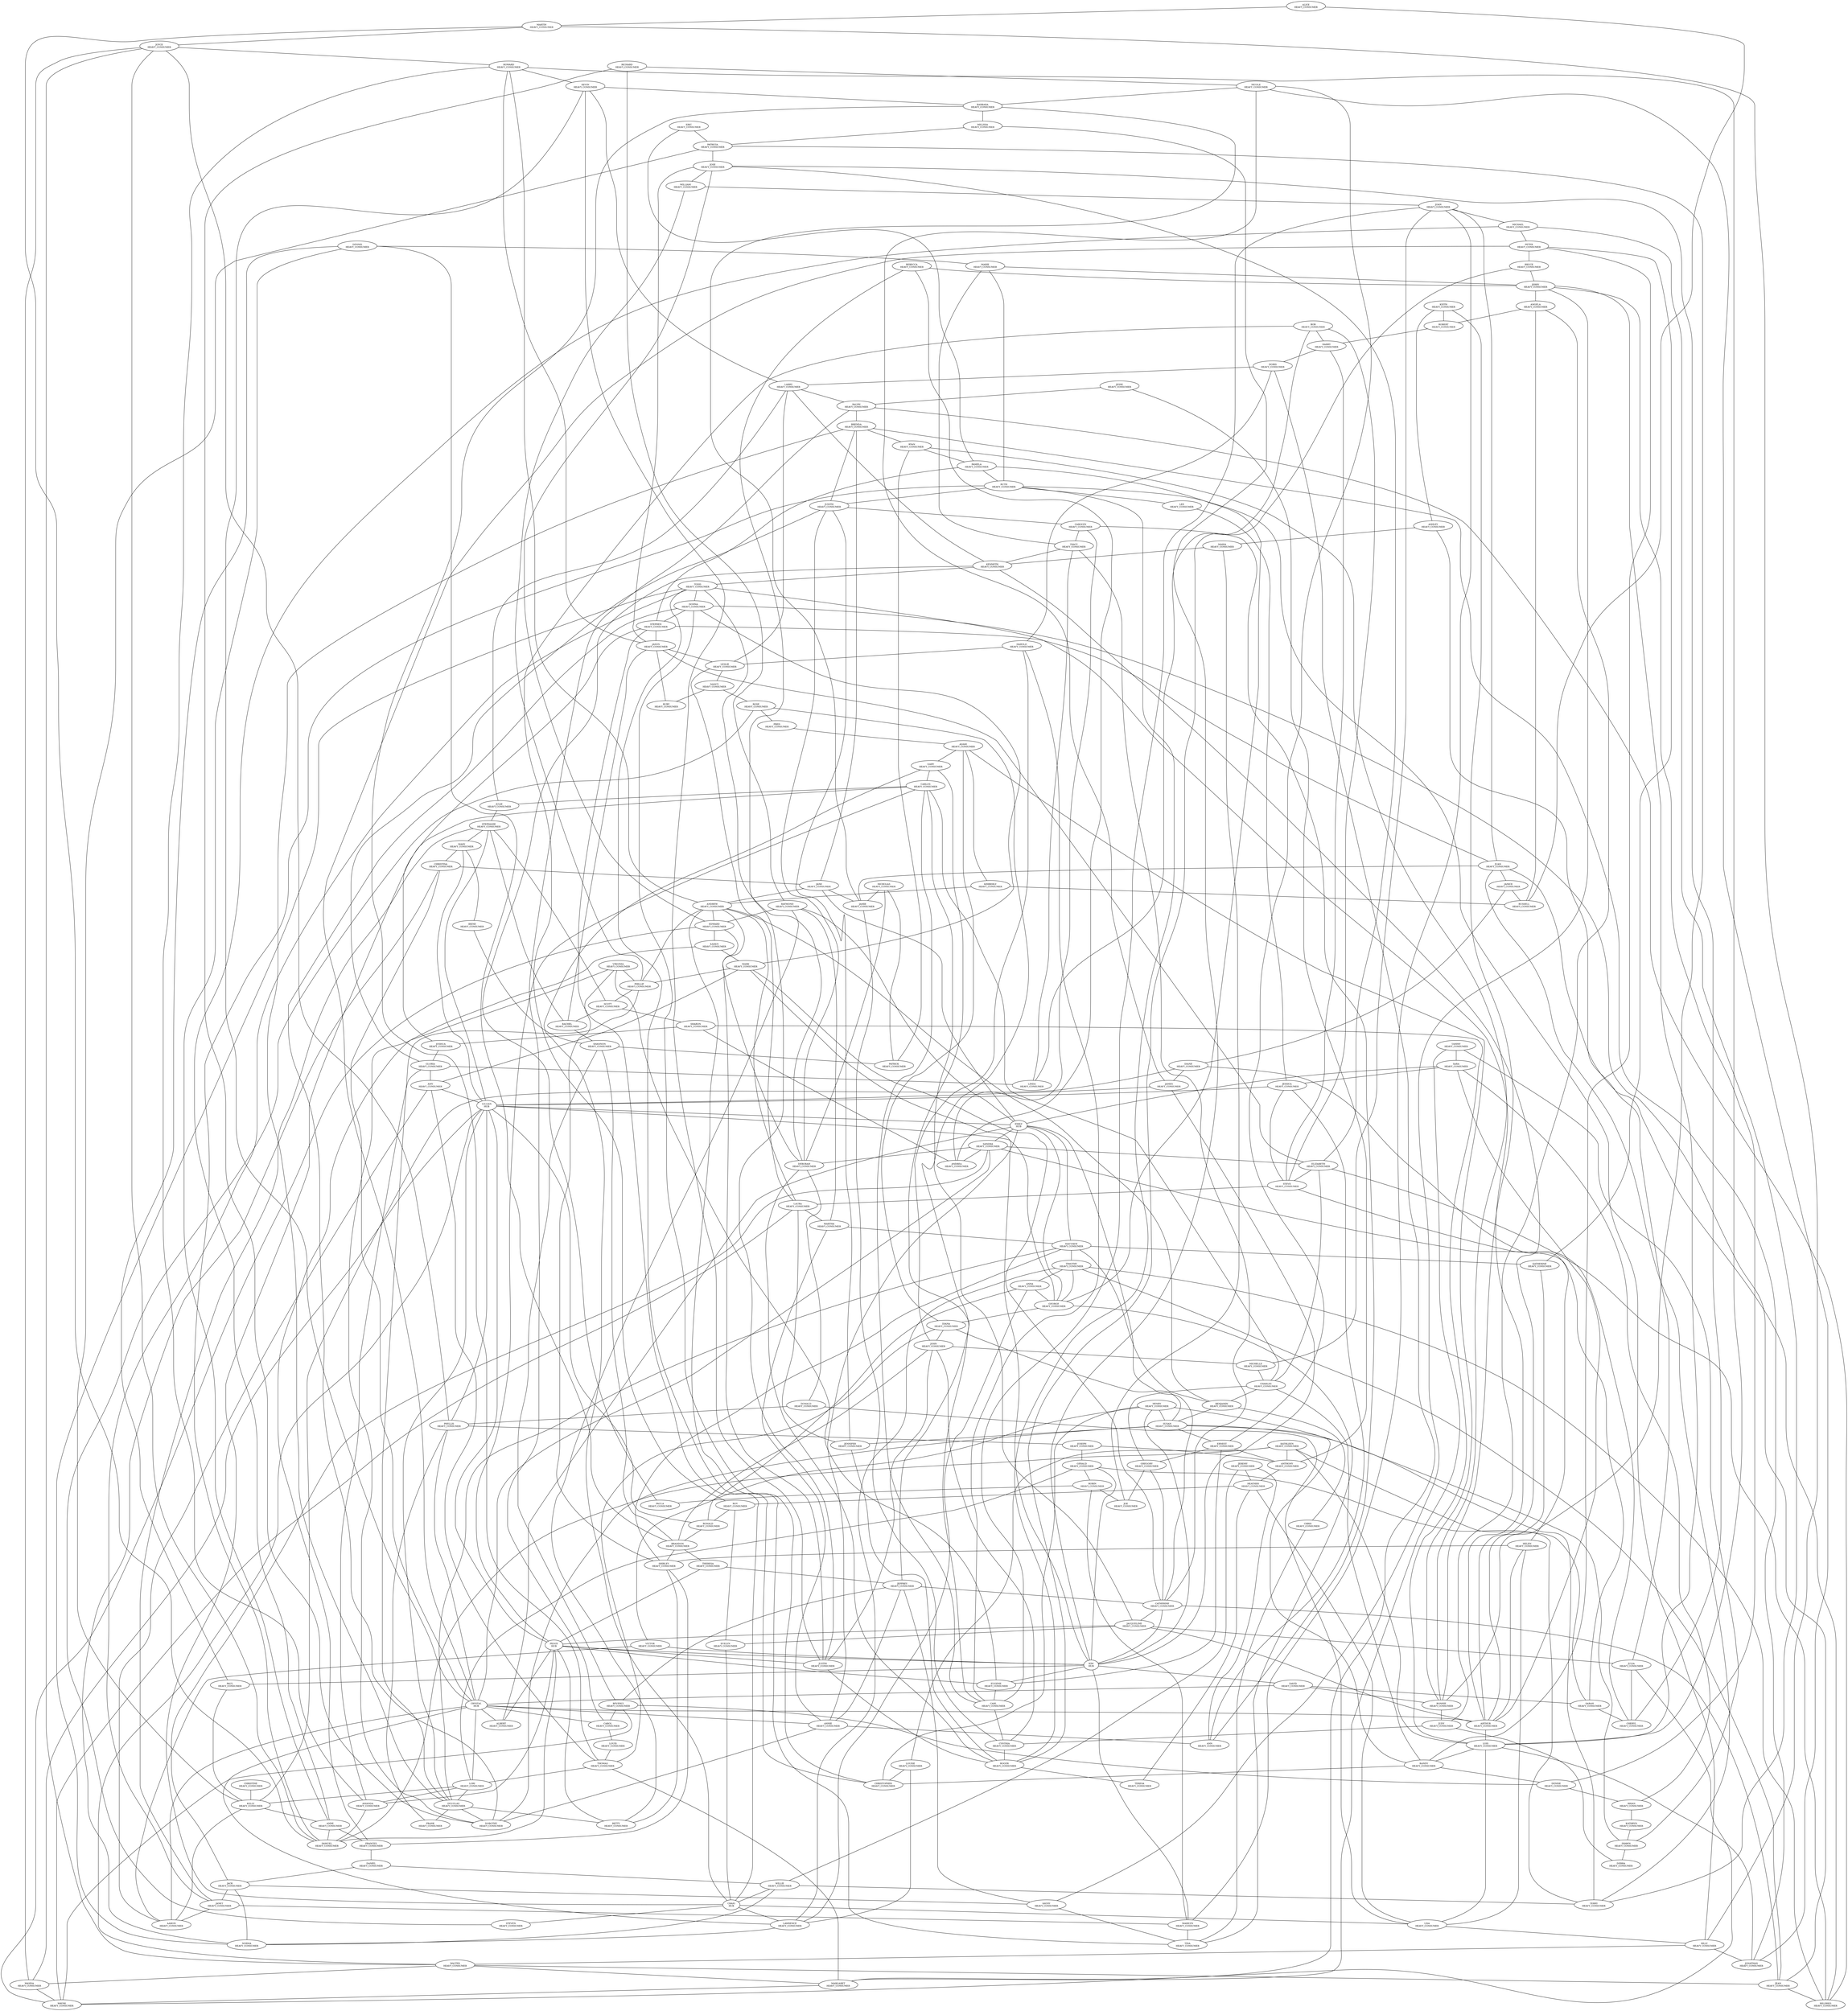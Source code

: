// Template
graph {
	overlap=false splines=true
	"0xCD571B51AC" [label="ALICE
HEAVY_CONSUMER" fontsize=8]
	"0xC3EE67ABBE" [label="BOB
HEAVY_CONSUMER" fontsize=8]
	"0x024EEA5C74" [label="CAROL
HEAVY_CONSUMER" fontsize=8]
	"0xA3FC64EC1D" [label="JAMES
HEAVY_CONSUMER" fontsize=8]
	"0xA045C424FE" [label="JOHN
HEAVY_CONSUMER" fontsize=8]
	"0x510E693C32" [label="ROBERT
HEAVY_CONSUMER" fontsize=8]
	"0x5E25768A1C" [label="MICHAEL
HEAVY_CONSUMER" fontsize=8]
	"0x1B9D5602A5" [label="MARY
HEAVY_CONSUMER" fontsize=8]
	"0x08F206BC4A" [label="WILLIAM
HEAVY_CONSUMER" fontsize=8]
	"0x0254175A7F" [label="DAVID
HEAVY_CONSUMER" fontsize=8]
	"0x39AC0750C3" [label="RICHARD
HEAVY_CONSUMER" fontsize=8]
	"0x6833957124" [label="CHARLES
HEAVY_CONSUMER" fontsize=8]
	"0xD21F63A6C5" [label="JOSEPH
HEAVY_CONSUMER" fontsize=8]
	"0x9F5B48077F" [label="THOMAS
HEAVY_CONSUMER" fontsize=8]
	"0x7EBF1C0E81" [label="PATRICIA
HEAVY_CONSUMER" fontsize=8]
	"0xC5EBCB4113" [label="CHRISTOPHER
HEAVY_CONSUMER" fontsize=8]
	"0x8EE7E7C21D" [label="LINDA
HEAVY_CONSUMER" fontsize=8]
	"0x31420C2DC7" [label="BARBARA
HEAVY_CONSUMER" fontsize=8]
	"0x6E89A21ADF" [label="DANIEL
HEAVY_CONSUMER" fontsize=8]
	"0xE09E7166A0" [label="PAUL
HEAVY_CONSUMER" fontsize=8]
	"0x2175051C6D" [label="MARK
HEAVY_CONSUMER" fontsize=8]
	"0x92C0C9B473" [label="ELIZABETH
HEAVY_CONSUMER" fontsize=8]
	"0x5990F73AB8" [label="DONALD
HEAVY_CONSUMER" fontsize=8]
	"0x8C87E20690" [label="JENNIFER
HEAVY_CONSUMER" fontsize=8]
	"0xD82F445083" [label="GEORGE
HEAVY_CONSUMER" fontsize=8]
	"0x248C746C40" [label="MARIA
HEAVY_CONSUMER" fontsize=8]
	"0x197BF0FD5D" [label="KENNETH
HEAVY_CONSUMER" fontsize=8]
	"0x8C22C6CD2F" [label="SUSAN
HEAVY_CONSUMER" fontsize=8]
	"0x1D44853B99" [label="STEVEN
HEAVY_CONSUMER" fontsize=8]
	"0x545B801B48" [label="EDWARD
HEAVY_CONSUMER" fontsize=8]
	"0x86D9A9642B" [label="MARGARET
HEAVY_CONSUMER" fontsize=8]
	"0x63FBADC327" [label="BRIAN
HEAVY_CONSUMER" fontsize=8]
	"0xB3BB62F4DB" [label="RONALD
HEAVY_CONSUMER" fontsize=8]
	"0x07D8966DEF" [label="DOROTHY
HEAVY_CONSUMER" fontsize=8]
	"0xAF4A004EF3" [label="ANTHONY
HEAVY_CONSUMER" fontsize=8]
	"0x09CE503FF5" [label="LISA
HEAVY_CONSUMER" fontsize=8]
	"0xF92281E938" [label="KEVIN
HEAVY_CONSUMER" fontsize=8]
	"0x2A334E645C" [label="NANCY
HEAVY_CONSUMER" fontsize=8]
	"0x8F237C092A" [label="KAREN
HEAVY_CONSUMER" fontsize=8]
	"0xB5E655DAA4" [label="BETTY
HEAVY_CONSUMER" fontsize=8]
	"0x798B26D6C9" [label="HELEN
HEAVY_CONSUMER" fontsize=8]
	"0xBE70750D46" [label="JASON
HEAVY_CONSUMER" fontsize=8]
	"0x43BBE45EFA" [label="MATTHEW
HEAVY_CONSUMER" fontsize=8]
	"0xF7D6F317CC" [label="GARY
HEAVY_CONSUMER" fontsize=8]
	"0x8BC68B566C" [label="TIMOTHY
HEAVY_CONSUMER" fontsize=8]
	"0xCE38539B61" [label="SANDRA
HEAVY_CONSUMER" fontsize=8]
	"0x8A7D709243" [label="JOSE
HEAVY_CONSUMER" fontsize=8]
	"0xF6D597D823" [label="LARRY
HEAVY_CONSUMER" fontsize=8]
	"0xE8E4D99D82" [label="JEFFREY
HEAVY_CONSUMER" fontsize=8]
	"0x24C9247A71" [label="FRANK
HEAVY_CONSUMER" fontsize=8]
	"0x5A58B15F9D" [label="DONNA
HEAVY_CONSUMER" fontsize=8]
	"0xA866A8CE77" [label="RUTH
HEAVY_CONSUMER" fontsize=8]
	"0x08CD397AF1" [label="SCOTT
HEAVY_CONSUMER" fontsize=8]
	"0x3F3440A5D8" [label="ERIC
HEAVY_CONSUMER" fontsize=8]
	"0x1887B488C5" [label="STEPHEN
HEAVY_CONSUMER" fontsize=8]
	"0xB9BA5045B6" [label="ANDREW
HEAVY_CONSUMER" fontsize=8]
	"0xE1063277A2" [label="SHARON
HEAVY_CONSUMER" fontsize=8]
	"0x56C80038F1" [label="MICHELLE
HEAVY_CONSUMER" fontsize=8]
	"0x242F34CFC2" [label="LAURA
HEAVY_CONSUMER" fontsize=8]
	"0x1425BC88E6" [label="SARAH
HEAVY_CONSUMER" fontsize=8]
	"0xC55C8C2AE9" [label="KIMBERLY
HEAVY_CONSUMER" fontsize=8]
	"0x47B66A4FDD" [label="DEBORAH
HEAVY_CONSUMER" fontsize=8]
	"0x2F2A69FD2E" [label="JESSICA
HEAVY_CONSUMER" fontsize=8]
	"0x24F3BF49B1" [label="RAYMOND
HEAVY_CONSUMER" fontsize=8]
	"0xEF83F33869" [label="SHIRLEY
HEAVY_CONSUMER" fontsize=8]
	"0x491341B8D6" [label="CYNTHIA
HEAVY_CONSUMER" fontsize=8]
	"0xD7C1EB59AC" [label="ANGELA
HEAVY_CONSUMER" fontsize=8]
	"0x2E23EB7388" [label="MELISSA
HEAVY_CONSUMER" fontsize=8]
	"0x3EDF93BA7C" [label="BRENDA
HEAVY_CONSUMER" fontsize=8]
	"0x7BE3AC4FBD" [label="AMY
HEAVY_CONSUMER" fontsize=8]
	"0x34F4F6BB23" [label="JERRY
HEAVY_CONSUMER" fontsize=8]
	"0xC3B11FD970" [label="GREGORY
HEAVY_CONSUMER" fontsize=8]
	"0xD057E3055C" [label="ANNA
HEAVY_CONSUMER" fontsize=8]
	"0x1DA19CA7E7" [label="JOSHUA
HEAVY_CONSUMER" fontsize=8]
	"0x0CDB6762E4" [label="VIRGINIA
HEAVY_CONSUMER" fontsize=8]
	"0xE3FED2EAB8" [label="REBECCA
HEAVY_CONSUMER" fontsize=8]
	"0xB5615E12CD" [label="KATHLEEN
HEAVY_CONSUMER" fontsize=8]
	"0x293FFBC5C5" [label="DENNIS
HEAVY_CONSUMER" fontsize=8]
	"0x70FD4FA9D2" [label="PAMELA
HEAVY_CONSUMER" fontsize=8]
	"0xC461FB0614" [label="MARTHA
HEAVY_CONSUMER" fontsize=8]
	"0xBD71179325" [label="DEBRA
HEAVY_CONSUMER" fontsize=8]
	"0x1DA201F3D2" [label="AMANDA
HEAVY_CONSUMER" fontsize=8]
	"0x641ABBC87D" [label="WALTER
HEAVY_CONSUMER" fontsize=8]
	"0xF8DFFB6E88" [label="STEPHANIE
HEAVY_CONSUMER" fontsize=8]
	"0x752ECB5582" [label="WILLIE
HEAVY_CONSUMER" fontsize=8]
	"0xFE2B8431E9" [label="PATRICK
HEAVY_CONSUMER" fontsize=8]
	"0xEC1B37E26E" [label="TERRY
HEAVY_CONSUMER" fontsize=8]
	"0x594FB5446F" [label="CAROLYN
HEAVY_CONSUMER" fontsize=8]
	"0x267827CA76" [label="PETER
HEAVY_CONSUMER" fontsize=8]
	"0xAACD90311B" [label="CHRISTINE
HEAVY_CONSUMER" fontsize=8]
	"0xCBC729F1A4" [label="MARIE
HEAVY_CONSUMER" fontsize=8]
	"0x1CADCD7389" [label="JANET
HEAVY_CONSUMER" fontsize=8]
	"0x5635BDA1A4" [label="FRANCES
HEAVY_CONSUMER" fontsize=8]
	"0x49AFA74E7E" [label="CATHERINE
HEAVY_CONSUMER" fontsize=8]
	"0x0CB0F34D66" [label="HAROLD
HEAVY_CONSUMER" fontsize=8]
	"0x54B12FD99C" [label="HENRY
HEAVY_CONSUMER" fontsize=8]
	"0xB04A861E4B" [label="DOUGLAS
HEAVY_CONSUMER" fontsize=8]
	"0xFC6473A50E" [label="JOYCE
HEAVY_CONSUMER" fontsize=8]
	"0xCCE650DBEC" [label="ANN
HEAVY_CONSUMER" fontsize=8]
	"0x198D7FF8FD" [label="DIANE
HEAVY_CONSUMER" fontsize=8]
	"0xDAF37B1CA6" [label="JEAN
HEAVY_CONSUMER" fontsize=8]
	"0x9C174C7763" [label="JULIE
HEAVY_CONSUMER" fontsize=8]
	"0x2FEAAAA317" [label="CARL
HEAVY_CONSUMER" fontsize=8]
	"0xA87E938076" [label="KELLY
HEAVY_CONSUMER" fontsize=8]
	"0x58441C66D9" [label="HEATHER
HEAVY_CONSUMER" fontsize=8]
	"0xDAB392E77E" [label="ARTHUR
HEAVY_CONSUMER" fontsize=8]
	"0x7802E0CE80" [label="TERESA
HEAVY_CONSUMER" fontsize=8]
	"0x98B0E5E9C3" [label="GLORIA
HEAVY_CONSUMER" fontsize=8]
	"0x8C5970ED3B" [label="DORIS
HEAVY_CONSUMER" fontsize=8]
	"0x4846988F97" [label="RYAN
HEAVY_CONSUMER" fontsize=8]
	"0x87B1BE447B" [label="JOE
HEAVY_CONSUMER" fontsize=8]
	"0xDF597761A9" [label="ROGER
HEAVY_CONSUMER" fontsize=8]
	"0xBD87569209" [label="EVELYN
HEAVY_CONSUMER" fontsize=8]
	"0x2D4386877E" [label="JUAN
HEAVY_CONSUMER" fontsize=8]
	"0x60F5E427DF" [label="ASHLEY
HEAVY_CONSUMER" fontsize=8]
	"0x16AC395841" [label="JACK
HEAVY_CONSUMER" fontsize=8]
	"0x2D548D9246" [label="CHERYL
HEAVY_CONSUMER" fontsize=8]
	"0xE20C12D398" [label="ALBERT
HEAVY_CONSUMER" fontsize=8]
	"0x073948BFB4" [label="JOAN
HEAVY_CONSUMER" fontsize=8]
	"0x1312D7AD02" [label="MILDRED
HEAVY_CONSUMER" fontsize=8]
	"0xF5601E880C" [label="KATHERINE
HEAVY_CONSUMER" fontsize=8]
	"0x6BBC88F1F2" [label="JUSTIN
HEAVY_CONSUMER" fontsize=8]
	"0x509A04EE28" [label="JONATHAN
HEAVY_CONSUMER" fontsize=8]
	"0x1984F174D7" [label="GERALD
HEAVY_CONSUMER" fontsize=8]
	"0x78969BE5DD" [label="KEITH
HEAVY_CONSUMER" fontsize=8]
	"0x64E13EB732" [label="SAMUEL
HEAVY_CONSUMER" fontsize=8]
	"0x0D9BE1D3AE" [label="JUDITH
HEAVY_CONSUMER" fontsize=8]
	"0x3456610310" [label="ROSE
HEAVY_CONSUMER" fontsize=8]
	"0x59C991DCCD" [label="JANICE
HEAVY_CONSUMER" fontsize=8]
	"0xDEC01B54B3" [label="LAWRENCE
HEAVY_CONSUMER" fontsize=8]
	"0x170C288BE3" [label="RALPH
HEAVY_CONSUMER" fontsize=8]
	"0x6041B5D45B" [label="NICOLE
HEAVY_CONSUMER" fontsize=8]
	"0x18B9B88945" [label="JUDY
HEAVY_CONSUMER" fontsize=8]
	"0xD93608BE6F" [label="NICHOLAS
HEAVY_CONSUMER" fontsize=8]
	"0x6D0B0CB579" [label="CHRISTINA
HEAVY_CONSUMER" fontsize=8]
	"0xDCAB8373A3" [label="ROY
HEAVY_CONSUMER" fontsize=8]
	"0x4CEF476047" [label="KATHY
HEAVY_CONSUMER" fontsize=8]
	"0x4C1C783A3E" [label="THERESA
HEAVY_CONSUMER" fontsize=8]
	"0x9E5E17D849" [label="BENJAMIN
HEAVY_CONSUMER" fontsize=8]
	"0x06D4DA6822" [label="BEVERLY
HEAVY_CONSUMER" fontsize=8]
	"0x27415FC3B8" [label="DENISE
HEAVY_CONSUMER" fontsize=8]
	"0xED8CF6E161" [label="BRUCE
HEAVY_CONSUMER" fontsize=8]
	"0x36F86CD8E8" [label="BRANDON
HEAVY_CONSUMER" fontsize=8]
	"0x15D5FE9F28" [label="ADAM
HEAVY_CONSUMER" fontsize=8]
	"0x8FCC0D2165" [label="TAMMY
HEAVY_CONSUMER" fontsize=8]
	"0x7AE646142F" [label="IRENE
HEAVY_CONSUMER" fontsize=8]
	"0x0CB830A93A" [label="FRED
HEAVY_CONSUMER" fontsize=8]
	"0xBA2D3287F6" [label="BILLY
HEAVY_CONSUMER" fontsize=8]
	"0x0998ED864B" [label="HARRY
HEAVY_CONSUMER" fontsize=8]
	"0x324727C29E" [label="JANE
HEAVY_CONSUMER" fontsize=8]
	"0x4C6120CCEC" [label="WAYNE
HEAVY_CONSUMER" fontsize=8]
	"0x6CE960E760" [label="LOUIS
HEAVY_CONSUMER" fontsize=8]
	"0x5F22C08BD3" [label="LORI
HEAVY_CONSUMER" fontsize=8]
	"0xA622B66895" [label="STEVE
HEAVY_CONSUMER" fontsize=8]
	"0x6F729A89C0" [label="TRACY
HEAVY_CONSUMER" fontsize=8]
	"0x922346BB58" [label="JEREMY
HEAVY_CONSUMER" fontsize=8]
	"0x34808F0723" [label="RACHEL
HEAVY_CONSUMER" fontsize=8]
	"0xD77A7F0689" [label="ANDREA
HEAVY_CONSUMER" fontsize=8]
	"0xDB59183596" [label="AARON
HEAVY_CONSUMER" fontsize=8]
	"0x8A24319519" [label="MARILYN
HEAVY_CONSUMER" fontsize=8]
	"0xB6841F399D" [label="ROBIN
HEAVY_CONSUMER" fontsize=8]
	"0x45E3B89F51" [label="RANDY
HEAVY_CONSUMER" fontsize=8]
	"0xB3BDA523A9" [label="LESLIE
HEAVY_CONSUMER" fontsize=8]
	"0xBD87EB17B3" [label="KATHRYN
HEAVY_CONSUMER" fontsize=8]
	"0x8192189DB5" [label="EUGENE
HEAVY_CONSUMER" fontsize=8]
	"0xEF7DE827AA" [label="HOWARD
HEAVY_CONSUMER" fontsize=8]
	"0xDE967DFB77" [label="CARLOS
HEAVY_CONSUMER" fontsize=8]
	"0xCBB93B0D5F" [label="SARA
HEAVY_CONSUMER" fontsize=8]
	"0xED630DA01B" [label="LOUISE
HEAVY_CONSUMER" fontsize=8]
	"0xF155540C0C" [label="JACQUELINE
HEAVY_CONSUMER" fontsize=8]
	"0xE4C94C7F81" [label="ANNE
HEAVY_CONSUMER" fontsize=8]
	"0x0584510922" [label="WANDA
HEAVY_CONSUMER" fontsize=8]
	"0x246BFA778C" [label="RUSSELL
HEAVY_CONSUMER" fontsize=8]
	"0xB3D7499F28" [label="SHAWN
HEAVY_CONSUMER" fontsize=8]
	"0x424EE10A8B" [label="VICTOR
HEAVY_CONSUMER" fontsize=8]
	"0x8BF868C795" [label="JULIA
HEAVY_CONSUMER" fontsize=8]
	"0x974F136006" [label="BONNIE
HEAVY_CONSUMER" fontsize=8]
	"0x7EE6CDEEFF" [label="RUBY
HEAVY_CONSUMER" fontsize=8]
	"0x7AC4792362" [label="CHRIS
HEAVY_CONSUMER" fontsize=8]
	"0xD12BB264CF" [label="TINA
HEAVY_CONSUMER" fontsize=8]
	"0xF283446B2B" [label="LOIS
HEAVY_CONSUMER" fontsize=8]
	"0xF421249A1A" [label="PHYLLIS
HEAVY_CONSUMER" fontsize=8]
	"0xD830CE02A7" [label="JAMIE
HEAVY_CONSUMER" fontsize=8]
	"0xCDAB87F8AD" [label="NORMA
HEAVY_CONSUMER" fontsize=8]
	"0x3A1D914D67" [label="MARTIN
HEAVY_CONSUMER" fontsize=8]
	"0xC1592B4EFE" [label="PAULA
HEAVY_CONSUMER" fontsize=8]
	"0xB42701F750" [label="JESSE
HEAVY_CONSUMER" fontsize=8]
	"0x49F9C1E49A" [label="DIANA
HEAVY_CONSUMER" fontsize=8]
	"0xD70322F1A1" [label="ANNIE
HEAVY_CONSUMER" fontsize=8]
	"0x06F48A0AC8" [label="SHANNON
HEAVY_CONSUMER" fontsize=8]
	"0x0BC0201F49" [label="ERNEST
HEAVY_CONSUMER" fontsize=8]
	"0xA71F87DA89" [label="TODD
HEAVY_CONSUMER" fontsize=8]
	"0x55888F28A5" [label="PHILLIP
HEAVY_CONSUMER" fontsize=8]
	"0x50747DC2F4" [label="LEE
HEAVY_CONSUMER" fontsize=8]
	"0x1F82D0C638" [label="LILLIAN
HUB" fontsize=8]
	"0x65CAAD9437" [label="PEGGY
HUB" fontsize=8]
	"0x73A7711BD1" [label="EMILY
HUB" fontsize=8]
	"0xBAB24ED6CA" [label="CRYSTAL
HUB" fontsize=8]
	"0x1C0C337C31" [label="KIM
HUB" fontsize=8]
	"0xFDC96A21AA" [label="CRAIG
HUB" fontsize=8]
	"0x58441C66D9" -- "0x7802E0CE80"
	"0x2A334E645C" -- "0x7EE6CDEEFF"
	"0x2D4386877E" -- "0x59C991DCCD"
	"0x248C746C40" -- "0x197BF0FD5D"
	"0xC3B11FD970" -- "0x49AFA74E7E"
	"0xA622B66895" -- "0x2D548D9246"
	"0xCBC729F1A4" -- "0x34F4F6BB23"
	"0xB3BB62F4DB" -- "0x36F86CD8E8"
	"0x78969BE5DD" -- "0x510E693C32"
	"0x2A334E645C" -- "0x3456610310"
	"0x1984F174D7" -- "0x5F22C08BD3"
	"0xF283446B2B" -- "0x45E3B89F51"
	"0x7AE646142F" -- "0x06F48A0AC8"
	"0x0254175A7F" -- "0x1425BC88E6"
	"0xC3B11FD970" -- "0x6833957124"
	"0x8192189DB5" -- "0x2FEAAAA317"
	"0x7AC4792362" -- "0xD12BB264CF"
	"0x0998ED864B" -- "0xA622B66895"
	"0xBD87EB17B3" -- "0xB3D7499F28"
	"0xD12BB264CF" -- "0xB9BA5045B6"
	"0xC3EE67ABBE" -- "0x0998ED864B"
	"0xC3B11FD970" -- "0x87B1BE447B"
	"0x18B9B88945" -- "0x491341B8D6"
	"0x18B9B88945" -- "0xD7C1EB59AC"
	"0xB5615E12CD" -- "0xED630DA01B"
	"0x1D44853B99" -- "0x3456610310"
	"0x1F82D0C638" -- "0xB3BB62F4DB"
	"0xB6841F399D" -- "0x8A24319519"
	"0x0CDB6762E4" -- "0x55888F28A5"
	"0x55888F28A5" -- "0xB9BA5045B6"
	"0x510E693C32" -- "0x0998ED864B"
	"0xE4C94C7F81" -- "0x5E25768A1C"
	"0x78969BE5DD" -- "0x974F136006"
	"0x293FFBC5C5" -- "0xE09E7166A0"
	"0xBAB24ED6CA" -- "0x024EEA5C74"
	"0xB6841F399D" -- "0xC1592B4EFE"
	"0xB04A861E4B" -- "0x55888F28A5"
	"0xE20C12D398" -- "0x73A7711BD1"
	"0xD21F63A6C5" -- "0xAF4A004EF3"
	"0x55888F28A5" -- "0x08CD397AF1"
	"0xE3FED2EAB8" -- "0xD77A7F0689"
	"0xA045C424FE" -- "0x56C80038F1"
	"0x86D9A9642B" -- "0x4C6120CCEC"
	"0xE3FED2EAB8" -- "0x34F4F6BB23"
	"0xA3FC64EC1D" -- "0x1C0C337C31"
	"0xB42701F750" -- "0x170C288BE3"
	"0x248C746C40" -- "0x87B1BE447B"
	"0x2D548D9246" -- "0x8A7D709243"
	"0x06F48A0AC8" -- "0x06D4DA6822"
	"0xBAB24ED6CA" -- "0xDAB392E77E"
	"0x8FCC0D2165" -- "0xB3D7499F28"
	"0x1887B488C5" -- "0x2D4386877E"
	"0x1B9D5602A5" -- "0x7AE646142F"
	"0xB5615E12CD" -- "0xF283446B2B"
	"0x198D7FF8FD" -- "0x798B26D6C9"
	"0xED8CF6E161" -- "0x34F4F6BB23"
	"0x594FB5446F" -- "0xD77A7F0689"
	"0x56C80038F1" -- "0x073948BFB4"
	"0x0BC0201F49" -- "0xAF4A004EF3"
	"0x24F3BF49B1" -- "0xB5E655DAA4"
	"0xC3EE67ABBE" -- "0x8EE7E7C21D"
	"0x8FCC0D2165" -- "0x86D9A9642B"
	"0x197BF0FD5D" -- "0xC1592B4EFE"
	"0x0D9BE1D3AE" -- "0x98B0E5E9C3"
	"0x491341B8D6" -- "0xA045C424FE"
	"0xDF597761A9" -- "0x7802E0CE80"
	"0x49AFA74E7E" -- "0x2175051C6D"
	"0x4CEF476047" -- "0x34F4F6BB23"
	"0xDAB392E77E" -- "0x197BF0FD5D"
	"0xF5601E880C" -- "0x267827CA76"
	"0x922346BB58" -- "0x58441C66D9"
	"0x3A1D914D67" -- "0x64E13EB732"
	"0x242F34CFC2" -- "0xC461FB0614"
	"0x6F729A89C0" -- "0x8EE7E7C21D"
	"0xC3EE67ABBE" -- "0xDCAB8373A3"
	"0xBE70750D46" -- "0x7EE6CDEEFF"
	"0xB9BA5045B6" -- "0x242F34CFC2"
	"0xE1063277A2" -- "0x1DA19CA7E7"
	"0x3456610310" -- "0x0CB830A93A"
	"0x45E3B89F51" -- "0xC5EBCB4113"
	"0x5F22C08BD3" -- "0xB04A861E4B"
	"0x197BF0FD5D" -- "0xA71F87DA89"
	"0xE8E4D99D82" -- "0x4CEF476047"
	"0xCBC729F1A4" -- "0xA866A8CE77"
	"0xB5E655DAA4" -- "0x65CAAD9437"
	"0x73A7711BD1" -- "0x324727C29E"
	"0x1DA201F3D2" -- "0x98B0E5E9C3"
	"0x6F729A89C0" -- "0x197BF0FD5D"
	"0x6041B5D45B" -- "0xA3FC64EC1D"
	"0x8F237C092A" -- "0x2175051C6D"
	"0xCE38539B61" -- "0x47B66A4FDD"
	"0x54B12FD99C" -- "0x8C22C6CD2F"
	"0x922346BB58" -- "0xCCE650DBEC"
	"0xE8E4D99D82" -- "0x06D4DA6822"
	"0xF421249A1A" -- "0xFC6473A50E"
	"0x974F136006" -- "0x7EBF1C0E81"
	"0xB3D7499F28" -- "0xBD71179325"
	"0x922346BB58" -- "0x752ECB5582"
	"0xEC1B37E26E" -- "0x5E25768A1C"
	"0xB5615E12CD" -- "0x64E13EB732"
	"0x3F3440A5D8" -- "0x70FD4FA9D2"
	"0xB5615E12CD" -- "0x1425BC88E6"
	"0xB04A861E4B" -- "0x3EDF93BA7C"
	"0x5A58B15F9D" -- "0x07D8966DEF"
	"0x2D4386877E" -- "0xD830CE02A7"
	"0x3EDF93BA7C" -- "0x324727C29E"
	"0xB6841F399D" -- "0x87B1BE447B"
	"0x0BC0201F49" -- "0xC3B11FD970"
	"0x98B0E5E9C3" -- "0x7BE3AC4FBD"
	"0x2D4386877E" -- "0x1312D7AD02"
	"0x63FBADC327" -- "0xBD87EB17B3"
	"0x8BC68B566C" -- "0x1312D7AD02"
	"0xD93608BE6F" -- "0xD830CE02A7"
	"0x1DA201F3D2" -- "0xEF7DE827AA"
	"0x246BFA778C" -- "0xCD571B51AC"
	"0x59C991DCCD" -- "0x198D7FF8FD"
	"0x3A1D914D67" -- "0xFC6473A50E"
	"0xFE2B8431E9" -- "0x4846988F97"
	"0x0BC0201F49" -- "0x8192189DB5"
	"0x3EDF93BA7C" -- "0x4846988F97"
	"0x34808F0723" -- "0x06F48A0AC8"
	"0x6041B5D45B" -- "0x0BC0201F49"
	"0x1984F174D7" -- "0xB6841F399D"
	"0x198D7FF8FD" -- "0xA87E938076"
	"0xED630DA01B" -- "0xC5EBCB4113"
	"0xD82F445083" -- "0x70FD4FA9D2"
	"0x8C5970ED3B" -- "0x0CB0F34D66"
	"0x43BBE45EFA" -- "0xB04A861E4B"
	"0x0998ED864B" -- "0x8C5970ED3B"
	"0x86D9A9642B" -- "0x8C5970ED3B"
	"0x5990F73AB8" -- "0xF421249A1A"
	"0xE20C12D398" -- "0x65CAAD9437"
	"0x1425BC88E6" -- "0x2D548D9246"
	"0x5990F73AB8" -- "0x09CE503FF5"
	"0x293FFBC5C5" -- "0x36F86CD8E8"
	"0x0CB830A93A" -- "0x15D5FE9F28"
	"0xE1063277A2" -- "0xD77A7F0689"
	"0xEF7DE827AA" -- "0xF283446B2B"
	"0x293FFBC5C5" -- "0xE4C94C7F81"
	"0xCBB93B0D5F" -- "0xDAB392E77E"
	"0xE8E4D99D82" -- "0x3456610310"
	"0x8C22C6CD2F" -- "0x0BC0201F49"
	"0x60F5E427DF" -- "0x248C746C40"
	"0xD70322F1A1" -- "0xCCE650DBEC"
	"0xDCAB8373A3" -- "0xB3BB62F4DB"
	"0xCBB93B0D5F" -- "0x63FBADC327"
	"0x197BF0FD5D" -- "0xF6D597D823"
	"0xE09E7166A0" -- "0xA87E938076"
	"0x16AC395841" -- "0xCE38539B61"
	"0x45E3B89F51" -- "0x8C22C6CD2F"
	"0x47B66A4FDD" -- "0x0D9BE1D3AE"
	"0xBD87569209" -- "0xDCAB8373A3"
	"0x8A7D709243" -- "0x08F206BC4A"
	"0x5F22C08BD3" -- "0x1DA201F3D2"
	"0x59C991DCCD" -- "0x246BFA778C"
	"0x06F48A0AC8" -- "0x36F86CD8E8"
	"0x65CAAD9437" -- "0x64E13EB732"
	"0x34F4F6BB23" -- "0xD7C1EB59AC"
	"0xA87E938076" -- "0xE4C94C7F81"
	"0xE3FED2EAB8" -- "0x6BBC88F1F2"
	"0x9F5B48077F" -- "0x5F22C08BD3"
	"0x16AC395841" -- "0xCDAB87F8AD"
	"0x08F206BC4A" -- "0x55888F28A5"
	"0x6E89A21ADF" -- "0x752ECB5582"
	"0xDB59183596" -- "0x7BE3AC4FBD"
	"0x2F2A69FD2E" -- "0x1F82D0C638"
	"0x98B0E5E9C3" -- "0x8EE7E7C21D"
	"0x293FFBC5C5" -- "0xCBC729F1A4"
	"0x5E25768A1C" -- "0x267827CA76"
	"0xB42701F750" -- "0xAF4A004EF3"
	"0x5A58B15F9D" -- "0xC5EBCB4113"
	"0x45E3B89F51" -- "0x267827CA76"
	"0x798B26D6C9" -- "0xDAB392E77E"
	"0xEF7DE827AA" -- "0xBE70750D46"
	"0x54B12FD99C" -- "0xC5EBCB4113"
	"0x27415FC3B8" -- "0x63FBADC327"
	"0x2E23EB7388" -- "0x7EBF1C0E81"
	"0xD93608BE6F" -- "0x47B66A4FDD"
	"0x18B9B88945" -- "0xBD71179325"
	"0x47B66A4FDD" -- "0xA71F87DA89"
	"0xCBB93B0D5F" -- "0x2F2A69FD2E"
	"0xB5615E12CD" -- "0xAF4A004EF3"
	"0x16AC395841" -- "0x4CEF476047"
	"0x2FEAAAA317" -- "0x491341B8D6"
	"0x8FCC0D2165" -- "0xCBB93B0D5F"
	"0x752ECB5582" -- "0xCDAB87F8AD"
	"0x242F34CFC2" -- "0x8C87E20690"
	"0x47B66A4FDD" -- "0x5990F73AB8"
	"0x9E5E17D849" -- "0x7AC4792362"
	"0xA866A8CE77" -- "0x0D9BE1D3AE"
	"0xCBC729F1A4" -- "0x6F729A89C0"
	"0x39AC0750C3" -- "0x6041B5D45B"
	"0xCD571B51AC" -- "0x3A1D914D67"
	"0xA71F87DA89" -- "0xC5EBCB4113"
	"0xF8DFFB6E88" -- "0x34808F0723"
	"0x4CEF476047" -- "0xD12BB264CF"
	"0x47B66A4FDD" -- "0x545B801B48"
	"0x0CDB6762E4" -- "0x5635BDA1A4"
	"0xA71F87DA89" -- "0x1CADCD7389"
	"0xB3BB62F4DB" -- "0xD057E3055C"
	"0x0584510922" -- "0x4C6120CCEC"
	"0xDAB392E77E" -- "0xF283446B2B"
	"0xA71F87DA89" -- "0x5A58B15F9D"
	"0x1CADCD7389" -- "0xDB59183596"
	"0x9F5B48077F" -- "0x31420C2DC7"
	"0x1887B488C5" -- "0x70FD4FA9D2"
	"0xFC6473A50E" -- "0xEF7DE827AA"
	"0x36F86CD8E8" -- "0x4C1C783A3E"
	"0x34808F0723" -- "0xBE70750D46"
	"0x9F5B48077F" -- "0x7BE3AC4FBD"
	"0x92C0C9B473" -- "0xBE70750D46"
	"0x0CDB6762E4" -- "0xEF83F33869"
	"0xF421249A1A" -- "0xBAB24ED6CA"
	"0x5F22C08BD3" -- "0xA87E938076"
	"0x798B26D6C9" -- "0xEF83F33869"
	"0x5A58B15F9D" -- "0x1887B488C5"
	"0xED630DA01B" -- "0xDEC01B54B3"
	"0xA866A8CE77" -- "0x50747DC2F4"
	"0x798B26D6C9" -- "0x09CE503FF5"
	"0x49F9C1E49A" -- "0x8C22C6CD2F"
	"0x4846988F97" -- "0x70FD4FA9D2"
	"0x78969BE5DD" -- "0x60F5E427DF"
	"0x024EEA5C74" -- "0x6CE960E760"
	"0x36F86CD8E8" -- "0xA045C424FE"
	"0xF155540C0C" -- "0x8BF868C795"
	"0x8C87E20690" -- "0xDF597761A9"
	"0x1CADCD7389" -- "0x8A24319519"
	"0xB04A861E4B" -- "0x24C9247A71"
	"0x08CD397AF1" -- "0x34808F0723"
	"0x58441C66D9" -- "0x09CE503FF5"
	"0x641ABBC87D" -- "0x0584510922"
	"0x073948BFB4" -- "0x8A24319519"
	"0x4C1C783A3E" -- "0xE8E4D99D82"
	"0x5635BDA1A4" -- "0x6E89A21ADF"
	"0x0CB0F34D66" -- "0xA045C424FE"
	"0x06D4DA6822" -- "0x27415FC3B8"
	"0xB04A861E4B" -- "0xB5E655DAA4"
	"0xD830CE02A7" -- "0x491341B8D6"
	"0x0CB0F34D66" -- "0x2FEAAAA317"
	"0xA866A8CE77" -- "0xBA2D3287F6"
	"0x1DA19CA7E7" -- "0x98B0E5E9C3"
	"0x1C0C337C31" -- "0x8192189DB5"
	"0xAF4A004EF3" -- "0x58441C66D9"
	"0x3EDF93BA7C" -- "0x0D9BE1D3AE"
	"0x324727C29E" -- "0xB9BA5045B6"
	"0x49AFA74E7E" -- "0x6F729A89C0"
	"0x0254175A7F" -- "0x974F136006"
	"0xA87E938076" -- "0xDB59183596"
	"0x8BC68B566C" -- "0xD057E3055C"
	"0x1F82D0C638" -- "0x641ABBC87D"
	"0x073948BFB4" -- "0x5E25768A1C"
	"0xED8CF6E161" -- "0xDF597761A9"
	"0x45E3B89F51" -- "0x27415FC3B8"
	"0x54B12FD99C" -- "0x424EE10A8B"
	"0xD7C1EB59AC" -- "0x510E693C32"
	"0x424EE10A8B" -- "0xDB59183596"
	"0x24F3BF49B1" -- "0x545B801B48"
	"0xF8DFFB6E88" -- "0x08CD397AF1"
	"0x70FD4FA9D2" -- "0xA866A8CE77"
	"0x594FB5446F" -- "0xCCE650DBEC"
	"0x267827CA76" -- "0xED8CF6E161"
	"0xD21F63A6C5" -- "0x1984F174D7"
	"0x246BFA778C" -- "0xD7C1EB59AC"
	"0x198D7FF8FD" -- "0xA3FC64EC1D"
	"0x545B801B48" -- "0x8F237C092A"
	"0x8A24319519" -- "0xD12BB264CF"
	"0x64E13EB732" -- "0xFC6473A50E"
	"0x31420C2DC7" -- "0x2E23EB7388"
	"0xF5601E880C" -- "0xDAB392E77E"
	"0x8C22C6CD2F" -- "0x07D8966DEF"
	"0x6041B5D45B" -- "0x31420C2DC7"
	"0xA3FC64EC1D" -- "0x1F82D0C638"
	"0x7BE3AC4FBD" -- "0x1F82D0C638"
	"0x49F9C1E49A" -- "0xA045C424FE"
	"0xEF83F33869" -- "0x5635BDA1A4"
	"0xF283446B2B" -- "0x509A04EE28"
	"0xF421249A1A" -- "0x24C9247A71"
	"0x58441C66D9" -- "0xDCAB8373A3"
	"0x0D9BE1D3AE" -- "0x8C87E20690"
	"0xBA2D3287F6" -- "0x509A04EE28"
	"0xD93608BE6F" -- "0xFE2B8431E9"
	"0x54B12FD99C" -- "0x1C0C337C31"
	"0x1F82D0C638" -- "0x1B9D5602A5"
	"0x7EBF1C0E81" -- "0x8A7D709243"
	"0x16AC395841" -- "0x1CADCD7389"
	"0x09CE503FF5" -- "0xBA2D3287F6"
	"0x2D4386877E" -- "0xEC1B37E26E"
	"0xFC6473A50E" -- "0x0584510922"
	"0x92C0C9B473" -- "0x1312D7AD02"
	"0x39AC0750C3" -- "0x07D8966DEF"
	"0x1CADCD7389" -- "0xF8DFFB6E88"
	"0x1C0C337C31" -- "0x0254175A7F"
	"0x1984F174D7" -- "0x1C0C337C31"
	"0x7BE3AC4FBD" -- "0x2175051C6D"
	"0x6D0B0CB579" -- "0x324727C29E"
	"0x27415FC3B8" -- "0x34F4F6BB23"
	"0x50747DC2F4" -- "0x2F2A69FD2E"
	"0x56C80038F1" -- "0x6833957124"
	"0xBD87569209" -- "0xFDC96A21AA"
	"0x424EE10A8B" -- "0x1C0C337C31"
	"0x594FB5446F" -- "0x6F729A89C0"
	"0x06F48A0AC8" -- "0xFE2B8431E9"
	"0xD830CE02A7" -- "0x31420C2DC7"
	"0xF421249A1A" -- "0xD21F63A6C5"
	"0xA71F87DA89" -- "0xCDAB87F8AD"
	"0xA622B66895" -- "0x242F34CFC2"
	"0x6CE960E760" -- "0x9F5B48077F"
	"0x509A04EE28" -- "0x3EDF93BA7C"
	"0xDEC01B54B3" -- "0xD057E3055C"
	"0xF283446B2B" -- "0xE1063277A2"
	"0x8BF868C795" -- "0x4C6120CCEC"
	"0x1C0C337C31" -- "0xE09E7166A0"
	"0xF92281E938" -- "0xBAB24ED6CA"
	"0x08F206BC4A" -- "0x073948BFB4"
	"0x324727C29E" -- "0xD830CE02A7"
	"0x9E5E17D849" -- "0x8C22C6CD2F"
	"0x65CAAD9437" -- "0x4C1C783A3E"
	"0xA87E938076" -- "0x7EBF1C0E81"
	"0xEF7DE827AA" -- "0xF92281E938"
	"0x3A1D914D67" -- "0xBA2D3287F6"
	"0x752ECB5582" -- "0xEC1B37E26E"
	"0xDE967DFB77" -- "0x9C174C7763"
	"0x08CD397AF1" -- "0xE1063277A2"
	"0xCE38539B61" -- "0x92C0C9B473"
	"0x5A58B15F9D" -- "0xDAF37B1CA6"
	"0x1DA201F3D2" -- "0x64E13EB732"
	"0x6E89A21ADF" -- "0x16AC395841"
	"0xBA2D3287F6" -- "0x641ABBC87D"
	"0x545B801B48" -- "0x8A7D709243"
	"0x1C0C337C31" -- "0x2175051C6D"
	"0xCDAB87F8AD" -- "0x6D0B0CB579"
	"0x65CAAD9437" -- "0x6BBC88F1F2"
	"0x39AC0750C3" -- "0x24F3BF49B1"
	"0x1312D7AD02" -- "0x170C288BE3"
	"0xBAB24ED6CA" -- "0xE20C12D398"
	"0xD70322F1A1" -- "0x07D8966DEF"
	"0x242F34CFC2" -- "0x4C6120CCEC"
	"0x0CB0F34D66" -- "0xB3BDA523A9"
	"0x0CDB6762E4" -- "0x8192189DB5"
	"0x65CAAD9437" -- "0x1DA201F3D2"
	"0x073948BFB4" -- "0x2D4386877E"
	"0x1F82D0C638" -- "0xF421249A1A"
	"0x974F136006" -- "0x18B9B88945"
	"0x43BBE45EFA" -- "0xF5601E880C"
	"0x1B9D5602A5" -- "0x6D0B0CB579"
	"0xD82F445083" -- "0x1F82D0C638"
	"0x545B801B48" -- "0x4C6120CCEC"
	"0xA866A8CE77" -- "0x64E13EB732"
	"0x1984F174D7" -- "0xEC1B37E26E"
	"0x024EEA5C74" -- "0x170C288BE3"
	"0x752ECB5582" -- "0xFDC96A21AA"
	"0x0D9BE1D3AE" -- "0x594FB5446F"
	"0x6041B5D45B" -- "0x509A04EE28"
	"0xC461FB0614" -- "0x43BBE45EFA"
	"0xBE70750D46" -- "0x8A7D709243"
	"0xC3EE67ABBE" -- "0xA622B66895"
	"0x1F82D0C638" -- "0xF8DFFB6E88"
	"0x2175051C6D" -- "0x5A58B15F9D"
	"0xDAF37B1CA6" -- "0x1312D7AD02"
	"0xE4C94C7F81" -- "0x5635BDA1A4"
	"0x3F3440A5D8" -- "0x7EBF1C0E81"
	"0x36F86CD8E8" -- "0xEF83F33869"
	"0x9C174C7763" -- "0xF8DFFB6E88"
	"0xDAB392E77E" -- "0xF155540C0C"
	"0xBE70750D46" -- "0xB3BDA523A9"
	"0x06D4DA6822" -- "0x024EEA5C74"
	"0x641ABBC87D" -- "0xDAF37B1CA6"
	"0x1C0C337C31" -- "0x8A24319519"
	"0x15D5FE9F28" -- "0x49F9C1E49A"
	"0x1887B488C5" -- "0xBE70750D46"
	"0xF283446B2B" -- "0x34F4F6BB23"
	"0xE8E4D99D82" -- "0x49AFA74E7E"
	"0xB3BDA523A9" -- "0x242F34CFC2"
	"0xC461FB0614" -- "0xD70322F1A1"
	"0x974F136006" -- "0x4846988F97"
	"0x6D0B0CB579" -- "0xBAB24ED6CA"
	"0xA71F87DA89" -- "0xDAB392E77E"
	"0x24F3BF49B1" -- "0xC461FB0614"
	"0xFDC96A21AA" -- "0xDEC01B54B3"
	"0xC55C8C2AE9" -- "0x246BFA778C"
	"0x2F2A69FD2E" -- "0xCCE650DBEC"
	"0x8BC68B566C" -- "0xDEC01B54B3"
	"0x8C22C6CD2F" -- "0x8C87E20690"
	"0x2E23EB7388" -- "0x1C0C337C31"
	"0x0584510922" -- "0x1F82D0C638"
	"0x54B12FD99C" -- "0xEC1B37E26E"
	"0x1F82D0C638" -- "0x73A7711BD1"
	"0xC55C8C2AE9" -- "0xB9BA5045B6"
	"0xD70322F1A1" -- "0xE8E4D99D82"
	"0xDE967DFB77" -- "0x65CAAD9437"
	"0xB9BA5045B6" -- "0x6BBC88F1F2"
	"0xF6D597D823" -- "0x170C288BE3"
	"0xF8DFFB6E88" -- "0x1B9D5602A5"
	"0xD057E3055C" -- "0xD82F445083"
	"0xCE38539B61" -- "0xBAB24ED6CA"
	"0x641ABBC87D" -- "0x86D9A9642B"
	"0x641ABBC87D" -- "0xFC6473A50E"
	"0x1C0C337C31" -- "0x49AFA74E7E"
	"0x06D4DA6822" -- "0x4C6120CCEC"
	"0x9F5B48077F" -- "0x86D9A9642B"
	"0x45E3B89F51" -- "0x6833957124"
	"0xD12BB264CF" -- "0xD82F445083"
	"0x8C22C6CD2F" -- "0xB3D7499F28"
	"0xF155540C0C" -- "0x65CAAD9437"
	"0x073948BFB4" -- "0x2FEAAAA317"
	"0xD82F445083" -- "0x49F9C1E49A"
	"0x92C0C9B473" -- "0xA622B66895"
	"0x8F237C092A" -- "0x07D8966DEF"
	"0xB3BDA523A9" -- "0x2A334E645C"
	"0xF155540C0C" -- "0xBD87569209"
	"0xFDC96A21AA" -- "0x1887B488C5"
	"0x8192189DB5" -- "0x65CAAD9437"
	"0x60F5E427DF" -- "0x8BF868C795"
	"0x65CAAD9437" -- "0x1C0C337C31"
	"0x49AFA74E7E" -- "0xDAF37B1CA6"
	"0x8BF868C795" -- "0x2D548D9246"
	"0x15D5FE9F28" -- "0x974F136006"
	"0x1887B488C5" -- "0x1DA19CA7E7"
	"0xD82F445083" -- "0x8BC68B566C"
	"0x1F82D0C638" -- "0x65CAAD9437"
	"0x1F82D0C638" -- "0xB04A861E4B"
	"0x6BBC88F1F2" -- "0xA045C424FE"
	"0xE4C94C7F81" -- "0x64E13EB732"
	"0x15D5FE9F28" -- "0xC55C8C2AE9"
	"0x73A7711BD1" -- "0x49AFA74E7E"
	"0xB3BDA523A9" -- "0xF6D597D823"
	"0xB04A861E4B" -- "0x07D8966DEF"
	"0xFDC96A21AA" -- "0xDE967DFB77"
	"0xEF83F33869" -- "0xB5E655DAA4"
	"0xB9BA5045B6" -- "0xEF7DE827AA"
	"0x2175051C6D" -- "0x55888F28A5"
	"0xDEC01B54B3" -- "0xCDAB87F8AD"
	"0xCE38539B61" -- "0x1425BC88E6"
	"0xA866A8CE77" -- "0xDF597761A9"
	"0x170C288BE3" -- "0x3EDF93BA7C"
	"0xBAB24ED6CA" -- "0x5F22C08BD3"
	"0xFDC96A21AA" -- "0x09CE503FF5"
	"0x49AFA74E7E" -- "0xF155540C0C"
	"0x6833957124" -- "0x9E5E17D849"
	"0xAACD90311B" -- "0xA87E938076"
	"0x8C5970ED3B" -- "0xF6D597D823"
	"0x2F2A69FD2E" -- "0xA622B66895"
	"0xCE38539B61" -- "0xD77A7F0689"
	"0x47B66A4FDD" -- "0xDF597761A9"
	"0x92C0C9B473" -- "0x8A7D709243"
	"0x9F5B48077F" -- "0x49F9C1E49A"
	"0x6833957124" -- "0xDE967DFB77"
	"0xF155540C0C" -- "0xDE967DFB77"
	"0xF92281E938" -- "0x31420C2DC7"
	"0xFDC96A21AA" -- "0x1D44853B99"
	"0x43BBE45EFA" -- "0xEF83F33869"
	"0xDE967DFB77" -- "0x2FEAAAA317"
	"0xCBB93B0D5F" -- "0x73A7711BD1"
	"0x6BBC88F1F2" -- "0xDF597761A9"
	"0xF283446B2B" -- "0x09CE503FF5"
	"0x6833957124" -- "0x92C0C9B473"
	"0xD70322F1A1" -- "0x73A7711BD1"
	"0x8BC68B566C" -- "0xDAF37B1CA6"
	"0x9C174C7763" -- "0xF6D597D823"
	"0xBAB24ED6CA" -- "0xDB59183596"
	"0xBAB24ED6CA" -- "0xD70322F1A1"
	"0x73A7711BD1" -- "0xCE38539B61"
	"0x43BBE45EFA" -- "0x73A7711BD1"
	"0xD82F445083" -- "0x73A7711BD1"
	"0x9E5E17D849" -- "0xB9BA5045B6"
	"0x24F3BF49B1" -- "0x73A7711BD1"
	"0xBAB24ED6CA" -- "0xDEC01B54B3"
	"0x15D5FE9F28" -- "0xF7D6F317CC"
	"0xF6D597D823" -- "0xF92281E938"
	"0xF7D6F317CC" -- "0xDE967DFB77"
	"0x43BBE45EFA" -- "0x8BC68B566C"
	"0xB9BA5045B6" -- "0x545B801B48"
	"0x6BBC88F1F2" -- "0xF92281E938"
	"0x0254175A7F" -- "0xBAB24ED6CA"
	"0x491341B8D6" -- "0xDF597761A9"
	"0x2FEAAAA317" -- "0xF7D6F317CC"
	"0x43BBE45EFA" -- "0x9E5E17D849"
	"0xBAB24ED6CA" -- "0x267827CA76"
	"0xFDC96A21AA" -- "0xF7D6F317CC"
}
